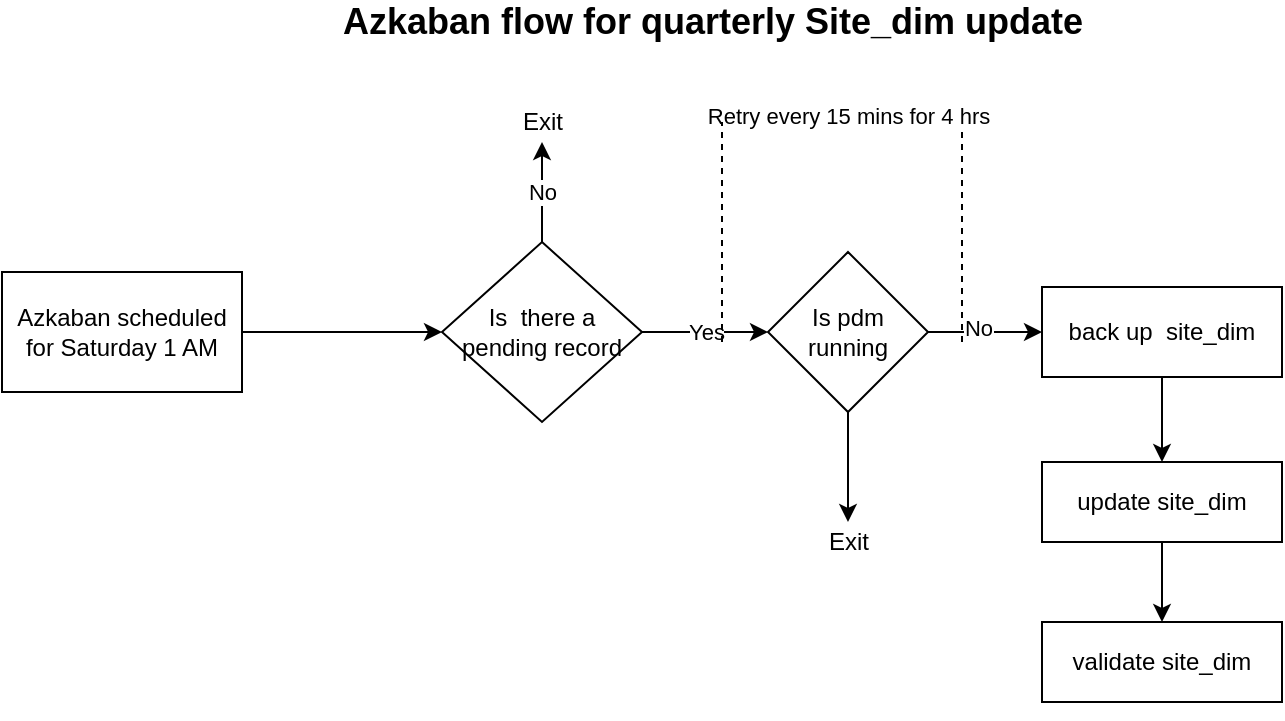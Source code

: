 <mxfile version="14.6.10" type="github">
  <diagram id="o8QKLm-ax5yYajA0nv84" name="Page-1">
    <mxGraphModel dx="946" dy="614" grid="1" gridSize="10" guides="1" tooltips="1" connect="1" arrows="1" fold="1" page="1" pageScale="1" pageWidth="827" pageHeight="1169" math="0" shadow="0">
      <root>
        <mxCell id="0" />
        <mxCell id="1" parent="0" />
        <mxCell id="SNz0LfTpmPqGD2NdG3nT-5" style="edgeStyle=orthogonalEdgeStyle;rounded=0;orthogonalLoop=1;jettySize=auto;html=1;entryX=0;entryY=0.5;entryDx=0;entryDy=0;" parent="1" source="SNz0LfTpmPqGD2NdG3nT-1" target="SNz0LfTpmPqGD2NdG3nT-3" edge="1">
          <mxGeometry relative="1" as="geometry">
            <mxPoint x="270" y="190" as="targetPoint" />
          </mxGeometry>
        </mxCell>
        <mxCell id="SNz0LfTpmPqGD2NdG3nT-1" value="Azkaban scheduled for Saturday 1 AM" style="rounded=0;whiteSpace=wrap;html=1;" parent="1" vertex="1">
          <mxGeometry x="40" y="165" width="120" height="60" as="geometry" />
        </mxCell>
        <mxCell id="SNz0LfTpmPqGD2NdG3nT-8" value="No" style="edgeStyle=orthogonalEdgeStyle;rounded=0;orthogonalLoop=1;jettySize=auto;html=1;" parent="1" source="SNz0LfTpmPqGD2NdG3nT-3" target="SNz0LfTpmPqGD2NdG3nT-7" edge="1">
          <mxGeometry relative="1" as="geometry" />
        </mxCell>
        <mxCell id="SNz0LfTpmPqGD2NdG3nT-10" value="Yes" style="edgeStyle=orthogonalEdgeStyle;rounded=0;orthogonalLoop=1;jettySize=auto;html=1;" parent="1" source="SNz0LfTpmPqGD2NdG3nT-3" target="SNz0LfTpmPqGD2NdG3nT-9" edge="1">
          <mxGeometry relative="1" as="geometry" />
        </mxCell>
        <mxCell id="SNz0LfTpmPqGD2NdG3nT-3" value="Is &amp;nbsp;there a pending record" style="rhombus;whiteSpace=wrap;html=1;" parent="1" vertex="1">
          <mxGeometry x="260" y="150" width="100" height="90" as="geometry" />
        </mxCell>
        <mxCell id="SNz0LfTpmPqGD2NdG3nT-7" value="Exit" style="text;html=1;align=center;verticalAlign=middle;resizable=0;points=[];autosize=1;strokeColor=none;" parent="1" vertex="1">
          <mxGeometry x="290" y="80" width="40" height="20" as="geometry" />
        </mxCell>
        <mxCell id="SNz0LfTpmPqGD2NdG3nT-12" value="" style="edgeStyle=orthogonalEdgeStyle;rounded=0;orthogonalLoop=1;jettySize=auto;html=1;" parent="1" source="SNz0LfTpmPqGD2NdG3nT-9" target="SNz0LfTpmPqGD2NdG3nT-11" edge="1">
          <mxGeometry relative="1" as="geometry">
            <Array as="points">
              <mxPoint x="520" y="195" />
              <mxPoint x="520" y="195" />
            </Array>
          </mxGeometry>
        </mxCell>
        <mxCell id="SNz0LfTpmPqGD2NdG3nT-13" value="No" style="edgeLabel;html=1;align=center;verticalAlign=middle;resizable=0;points=[];" parent="SNz0LfTpmPqGD2NdG3nT-12" vertex="1" connectable="0">
          <mxGeometry x="-0.143" y="2" relative="1" as="geometry">
            <mxPoint as="offset" />
          </mxGeometry>
        </mxCell>
        <mxCell id="SNz0LfTpmPqGD2NdG3nT-21" value="" style="edgeStyle=orthogonalEdgeStyle;rounded=0;orthogonalLoop=1;jettySize=auto;html=1;" parent="1" source="SNz0LfTpmPqGD2NdG3nT-9" target="SNz0LfTpmPqGD2NdG3nT-20" edge="1">
          <mxGeometry relative="1" as="geometry" />
        </mxCell>
        <mxCell id="SNz0LfTpmPqGD2NdG3nT-9" value="Is pdm running" style="rhombus;whiteSpace=wrap;html=1;" parent="1" vertex="1">
          <mxGeometry x="423" y="155" width="80" height="80" as="geometry" />
        </mxCell>
        <mxCell id="NPtYv_qcHsbacYLHJqb8-2" value="" style="edgeStyle=orthogonalEdgeStyle;rounded=0;orthogonalLoop=1;jettySize=auto;html=1;" edge="1" parent="1" source="SNz0LfTpmPqGD2NdG3nT-11" target="NPtYv_qcHsbacYLHJqb8-1">
          <mxGeometry relative="1" as="geometry" />
        </mxCell>
        <mxCell id="SNz0LfTpmPqGD2NdG3nT-11" value="back up &amp;nbsp;site_dim" style="rounded=0;whiteSpace=wrap;html=1;" parent="1" vertex="1">
          <mxGeometry x="560" y="172.5" width="120" height="45" as="geometry" />
        </mxCell>
        <mxCell id="SNz0LfTpmPqGD2NdG3nT-15" value="" style="endArrow=none;dashed=1;html=1;" parent="1" edge="1">
          <mxGeometry width="50" height="50" relative="1" as="geometry">
            <mxPoint x="520" y="200" as="sourcePoint" />
            <mxPoint x="520" y="90" as="targetPoint" />
            <Array as="points" />
          </mxGeometry>
        </mxCell>
        <mxCell id="SNz0LfTpmPqGD2NdG3nT-17" value="" style="endArrow=none;dashed=1;html=1;" parent="1" edge="1">
          <mxGeometry width="50" height="50" relative="1" as="geometry">
            <mxPoint x="400" y="90" as="sourcePoint" />
            <mxPoint x="520" y="90" as="targetPoint" />
            <Array as="points" />
          </mxGeometry>
        </mxCell>
        <mxCell id="SNz0LfTpmPqGD2NdG3nT-19" value="Retry every 15 mins for 4 hrs" style="edgeLabel;html=1;align=center;verticalAlign=middle;resizable=0;points=[];" parent="SNz0LfTpmPqGD2NdG3nT-17" vertex="1" connectable="0">
          <mxGeometry x="-0.217" y="3" relative="1" as="geometry">
            <mxPoint x="16" as="offset" />
          </mxGeometry>
        </mxCell>
        <mxCell id="SNz0LfTpmPqGD2NdG3nT-18" value="" style="endArrow=none;dashed=1;html=1;" parent="1" edge="1">
          <mxGeometry width="50" height="50" relative="1" as="geometry">
            <mxPoint x="400" y="200" as="sourcePoint" />
            <mxPoint x="400" y="90" as="targetPoint" />
          </mxGeometry>
        </mxCell>
        <mxCell id="SNz0LfTpmPqGD2NdG3nT-20" value="Exit" style="text;html=1;align=center;verticalAlign=middle;resizable=0;points=[];autosize=1;strokeColor=none;" parent="1" vertex="1">
          <mxGeometry x="443" y="290" width="40" height="20" as="geometry" />
        </mxCell>
        <mxCell id="SNz0LfTpmPqGD2NdG3nT-22" value="&lt;b&gt;&lt;font style=&quot;font-size: 18px&quot;&gt;Azkaban flow for quarterly Site_dim update&lt;/font&gt;&lt;/b&gt;" style="text;html=1;align=center;verticalAlign=middle;resizable=0;points=[];autosize=1;strokeColor=none;" parent="1" vertex="1">
          <mxGeometry x="200" y="30" width="390" height="20" as="geometry" />
        </mxCell>
        <mxCell id="NPtYv_qcHsbacYLHJqb8-4" value="" style="edgeStyle=orthogonalEdgeStyle;rounded=0;orthogonalLoop=1;jettySize=auto;html=1;" edge="1" parent="1" source="NPtYv_qcHsbacYLHJqb8-1" target="NPtYv_qcHsbacYLHJqb8-3">
          <mxGeometry relative="1" as="geometry" />
        </mxCell>
        <mxCell id="NPtYv_qcHsbacYLHJqb8-1" value="update site_dim" style="rounded=0;whiteSpace=wrap;html=1;" vertex="1" parent="1">
          <mxGeometry x="560" y="260" width="120" height="40" as="geometry" />
        </mxCell>
        <mxCell id="NPtYv_qcHsbacYLHJqb8-3" value="validate site_dim" style="rounded=0;whiteSpace=wrap;html=1;" vertex="1" parent="1">
          <mxGeometry x="560" y="340" width="120" height="40" as="geometry" />
        </mxCell>
        <mxCell id="NPtYv_qcHsbacYLHJqb8-5" style="edgeStyle=orthogonalEdgeStyle;rounded=0;orthogonalLoop=1;jettySize=auto;html=1;exitX=0.5;exitY=1;exitDx=0;exitDy=0;" edge="1" parent="1" source="NPtYv_qcHsbacYLHJqb8-3" target="NPtYv_qcHsbacYLHJqb8-3">
          <mxGeometry relative="1" as="geometry" />
        </mxCell>
      </root>
    </mxGraphModel>
  </diagram>
</mxfile>
